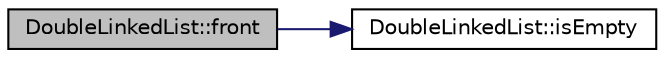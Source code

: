 digraph "DoubleLinkedList::front"
{
 // LATEX_PDF_SIZE
  edge [fontname="Helvetica",fontsize="10",labelfontname="Helvetica",labelfontsize="10"];
  node [fontname="Helvetica",fontsize="10",shape=record];
  rankdir="LR";
  Node1 [label="DoubleLinkedList::front",height=0.2,width=0.4,color="black", fillcolor="grey75", style="filled", fontcolor="black",tooltip=" "];
  Node1 -> Node2 [color="midnightblue",fontsize="10",style="solid",fontname="Helvetica"];
  Node2 [label="DoubleLinkedList::isEmpty",height=0.2,width=0.4,color="black", fillcolor="white", style="filled",URL="$class_double_linked_list.html#a292cfb933899a205c6f1295ec401a22f",tooltip=" "];
}
